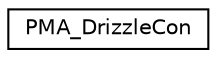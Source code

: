 digraph G
{
  edge [fontname="Helvetica",fontsize="10",labelfontname="Helvetica",labelfontsize="10"];
  node [fontname="Helvetica",fontsize="10",shape=record];
  rankdir="LR";
  Node1 [label="PMA_DrizzleCon",height=0.2,width=0.4,color="black", fillcolor="white", style="filled",URL="$classPMA__DrizzleCon.html",tooltip="Wrapper around DrizzleCon class."];
}
